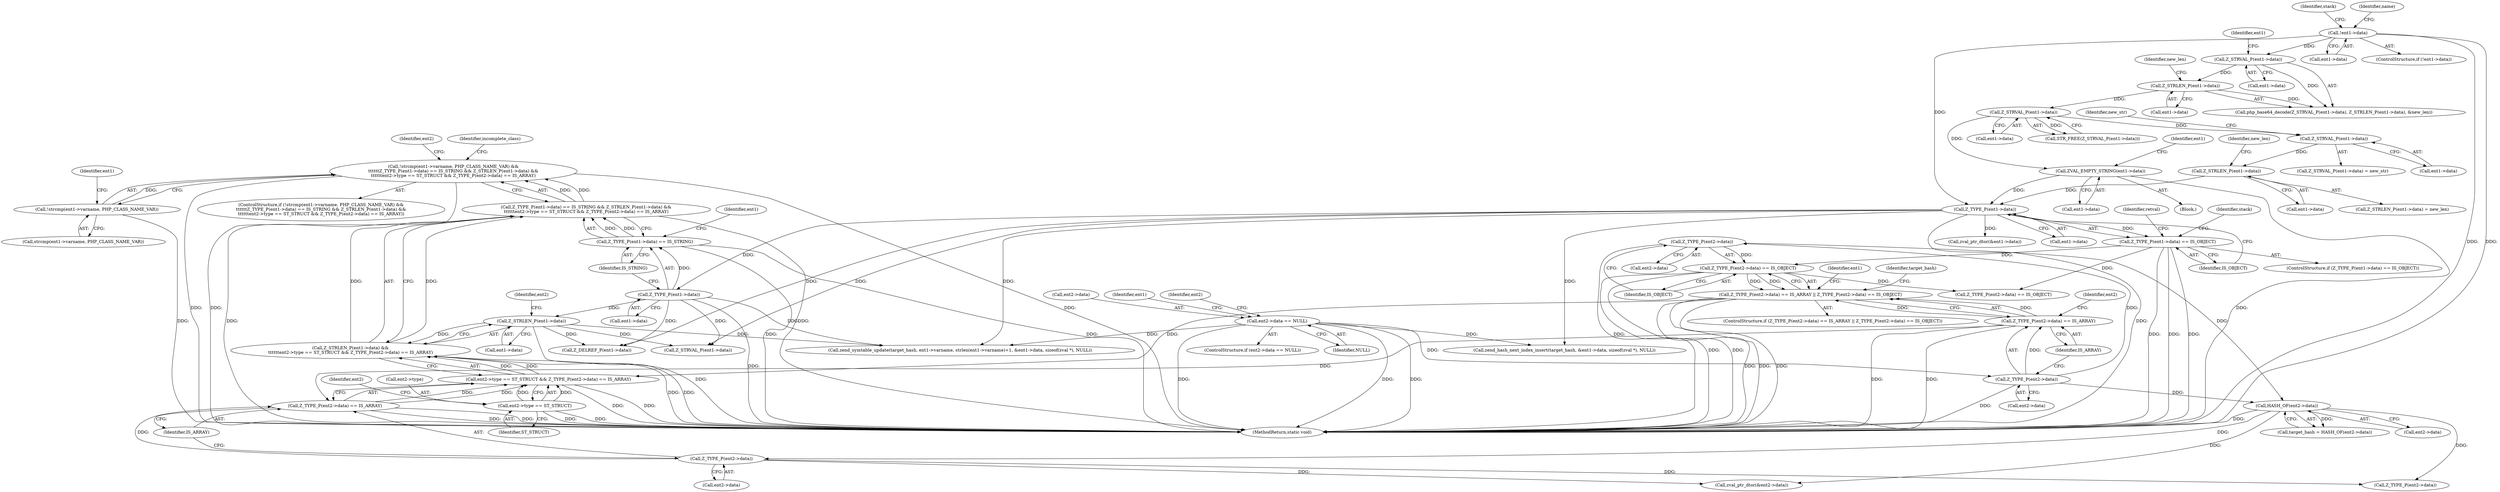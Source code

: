 digraph "0_php-src_6045de69c7dedcba3eadf7c4bba424b19c81d00d_0@API" {
"1000350" [label="(Call,!strcmp(ent1->varname, PHP_CLASS_NAME_VAR) &&\n\t\t\t\t\t\tZ_TYPE_P(ent1->data) == IS_STRING && Z_STRLEN_P(ent1->data) &&\n\t\t\t\t\t\tent2->type == ST_STRUCT && Z_TYPE_P(ent2->data) == IS_ARRAY)"];
"1000351" [label="(Call,!strcmp(ent1->varname, PHP_CLASS_NAME_VAR))"];
"1000357" [label="(Call,Z_TYPE_P(ent1->data) == IS_STRING && Z_STRLEN_P(ent1->data) &&\n\t\t\t\t\t\tent2->type == ST_STRUCT && Z_TYPE_P(ent2->data) == IS_ARRAY)"];
"1000358" [label="(Call,Z_TYPE_P(ent1->data) == IS_STRING)"];
"1000359" [label="(Call,Z_TYPE_P(ent1->data))"];
"1000264" [label="(Call,Z_TYPE_P(ent1->data))"];
"1000258" [label="(Call,ZVAL_EMPTY_STRING(ent1->data))"];
"1000237" [label="(Call,Z_STRVAL_P(ent1->data))"];
"1000230" [label="(Call,Z_STRLEN_P(ent1->data))"];
"1000226" [label="(Call,Z_STRVAL_P(ent1->data))"];
"1000186" [label="(Call,!ent1->data)"];
"1000251" [label="(Call,Z_STRLEN_P(ent1->data))"];
"1000245" [label="(Call,Z_STRVAL_P(ent1->data))"];
"1000364" [label="(Call,Z_STRLEN_P(ent1->data) &&\n\t\t\t\t\t\tent2->type == ST_STRUCT && Z_TYPE_P(ent2->data) == IS_ARRAY)"];
"1000365" [label="(Call,Z_STRLEN_P(ent1->data))"];
"1000369" [label="(Call,ent2->type == ST_STRUCT && Z_TYPE_P(ent2->data) == IS_ARRAY)"];
"1000370" [label="(Call,ent2->type == ST_STRUCT)"];
"1000375" [label="(Call,Z_TYPE_P(ent2->data) == IS_ARRAY)"];
"1000376" [label="(Call,Z_TYPE_P(ent2->data))"];
"1000340" [label="(Call,HASH_OF(ent2->data))"];
"1000332" [label="(Call,Z_TYPE_P(ent2->data))"];
"1000326" [label="(Call,Z_TYPE_P(ent2->data))"];
"1000309" [label="(Call,ent2->data == NULL)"];
"1000325" [label="(Call,Z_TYPE_P(ent2->data) == IS_ARRAY)"];
"1000324" [label="(Call,Z_TYPE_P(ent2->data) == IS_ARRAY || Z_TYPE_P(ent2->data) == IS_OBJECT)"];
"1000331" [label="(Call,Z_TYPE_P(ent2->data) == IS_OBJECT)"];
"1000263" [label="(Call,Z_TYPE_P(ent1->data) == IS_OBJECT)"];
"1000227" [label="(Call,ent1->data)"];
"1000226" [label="(Call,Z_STRVAL_P(ent1->data))"];
"1000359" [label="(Call,Z_TYPE_P(ent1->data))"];
"1000252" [label="(Call,ent1->data)"];
"1000367" [label="(Identifier,ent1)"];
"1000264" [label="(Call,Z_TYPE_P(ent1->data))"];
"1000257" [label="(Block,)"];
"1000357" [label="(Call,Z_TYPE_P(ent1->data) == IS_STRING && Z_STRLEN_P(ent1->data) &&\n\t\t\t\t\t\tent2->type == ST_STRUCT && Z_TYPE_P(ent2->data) == IS_ARRAY)"];
"1000187" [label="(Call,ent1->data)"];
"1000250" [label="(Call,Z_STRLEN_P(ent1->data) = new_len)"];
"1000369" [label="(Call,ent2->type == ST_STRUCT && Z_TYPE_P(ent2->data) == IS_ARRAY)"];
"1000442" [label="(Call,zval_ptr_dtor(&ent2->data))"];
"1000364" [label="(Call,Z_STRLEN_P(ent1->data) &&\n\t\t\t\t\t\tent2->type == ST_STRUCT && Z_TYPE_P(ent2->data) == IS_ARRAY)"];
"1000498" [label="(Call,zend_symtable_update(target_hash, ent1->varname, strlen(ent1->varname)+1, &ent1->data, sizeof(zval *), NULL))"];
"1000375" [label="(Call,Z_TYPE_P(ent2->data) == IS_ARRAY)"];
"1000332" [label="(Call,Z_TYPE_P(ent2->data))"];
"1000371" [label="(Call,ent2->type)"];
"1000268" [label="(Identifier,IS_OBJECT)"];
"1000325" [label="(Call,Z_TYPE_P(ent2->data) == IS_ARRAY)"];
"1000225" [label="(Call,php_base64_decode(Z_STRVAL_P(ent1->data), Z_STRLEN_P(ent1->data), &new_len))"];
"1000308" [label="(ControlStructure,if (ent2->data == NULL))"];
"1000246" [label="(Call,ent1->data)"];
"1000339" [label="(Identifier,target_hash)"];
"1000185" [label="(ControlStructure,if (!ent1->data))"];
"1000460" [label="(Call,Z_TYPE_P(ent2->data))"];
"1000361" [label="(Identifier,ent1)"];
"1000258" [label="(Call,ZVAL_EMPTY_STRING(ent1->data))"];
"1000330" [label="(Identifier,IS_ARRAY)"];
"1000194" [label="(Identifier,stack)"];
"1000336" [label="(Identifier,IS_OBJECT)"];
"1000265" [label="(Call,ent1->data)"];
"1000366" [label="(Call,ent1->data)"];
"1000324" [label="(Call,Z_TYPE_P(ent2->data) == IS_ARRAY || Z_TYPE_P(ent2->data) == IS_OBJECT)"];
"1000333" [label="(Call,ent2->data)"];
"1000230" [label="(Call,Z_STRLEN_P(ent1->data))"];
"1000327" [label="(Call,ent2->data)"];
"1000341" [label="(Call,ent2->data)"];
"1000259" [label="(Call,ent1->data)"];
"1000376" [label="(Call,Z_TYPE_P(ent2->data))"];
"1000384" [label="(Identifier,incomplete_class)"];
"1000387" [label="(Call,Z_STRVAL_P(ent1->data))"];
"1000235" [label="(Identifier,new_len)"];
"1000323" [label="(ControlStructure,if (Z_TYPE_P(ent2->data) == IS_ARRAY || Z_TYPE_P(ent2->data) == IS_OBJECT))"];
"1000352" [label="(Call,strcmp(ent1->varname, PHP_CLASS_NAME_VAR))"];
"1000245" [label="(Call,Z_STRVAL_P(ent1->data))"];
"1000326" [label="(Call,Z_TYPE_P(ent2->data))"];
"1000350" [label="(Call,!strcmp(ent1->varname, PHP_CLASS_NAME_VAR) &&\n\t\t\t\t\t\tZ_TYPE_P(ent1->data) == IS_STRING && Z_STRLEN_P(ent1->data) &&\n\t\t\t\t\t\tent2->type == ST_STRUCT && Z_TYPE_P(ent2->data) == IS_ARRAY)"];
"1000232" [label="(Identifier,ent1)"];
"1000334" [label="(Identifier,ent2)"];
"1000459" [label="(Call,Z_TYPE_P(ent2->data) == IS_OBJECT)"];
"1000263" [label="(Call,Z_TYPE_P(ent1->data) == IS_OBJECT)"];
"1000532" [label="(Identifier,ent1)"];
"1000186" [label="(Call,!ent1->data)"];
"1000309" [label="(Call,ent2->data == NULL)"];
"1000380" [label="(Identifier,IS_ARRAY)"];
"1000377" [label="(Call,ent2->data)"];
"1000315" [label="(Call,zval_ptr_dtor(&ent1->data))"];
"1000266" [label="(Identifier,ent1)"];
"1000374" [label="(Identifier,ST_STRUCT)"];
"1000363" [label="(Identifier,IS_STRING)"];
"1000244" [label="(Call,Z_STRVAL_P(ent1->data) = new_str)"];
"1000318" [label="(Identifier,ent1)"];
"1000478" [label="(Call,Z_DELREF_P(ent1->data))"];
"1000351" [label="(Call,!strcmp(ent1->varname, PHP_CLASS_NAME_VAR))"];
"1000522" [label="(Call,zend_hash_next_index_insert(target_hash, &ent1->data, sizeof(zval *), NULL))"];
"1000349" [label="(ControlStructure,if (!strcmp(ent1->varname, PHP_CLASS_NAME_VAR) &&\n\t\t\t\t\t\tZ_TYPE_P(ent1->data) == IS_STRING && Z_STRLEN_P(ent1->data) &&\n\t\t\t\t\t\tent2->type == ST_STRUCT && Z_TYPE_P(ent2->data) == IS_ARRAY))"];
"1000238" [label="(Call,ent1->data)"];
"1000365" [label="(Call,Z_STRLEN_P(ent1->data))"];
"1000262" [label="(ControlStructure,if (Z_TYPE_P(ent1->data) == IS_OBJECT))"];
"1000255" [label="(Identifier,new_len)"];
"1000294" [label="(Identifier,stack)"];
"1000338" [label="(Call,target_hash = HASH_OF(ent2->data))"];
"1000580" [label="(MethodReturn,static void)"];
"1000378" [label="(Identifier,ent2)"];
"1000372" [label="(Identifier,ent2)"];
"1000313" [label="(Identifier,NULL)"];
"1000251" [label="(Call,Z_STRLEN_P(ent1->data))"];
"1000236" [label="(Call,STR_FREE(Z_STRVAL_P(ent1->data)))"];
"1000328" [label="(Identifier,ent2)"];
"1000249" [label="(Identifier,new_str)"];
"1000370" [label="(Call,ent2->type == ST_STRUCT)"];
"1000273" [label="(Identifier,retval)"];
"1000358" [label="(Call,Z_TYPE_P(ent1->data) == IS_STRING)"];
"1000231" [label="(Call,ent1->data)"];
"1000215" [label="(Identifier,name)"];
"1000237" [label="(Call,Z_STRVAL_P(ent1->data))"];
"1000331" [label="(Call,Z_TYPE_P(ent2->data) == IS_OBJECT)"];
"1000340" [label="(Call,HASH_OF(ent2->data))"];
"1000360" [label="(Call,ent1->data)"];
"1000462" [label="(Identifier,ent2)"];
"1000310" [label="(Call,ent2->data)"];
"1000350" -> "1000349"  [label="AST: "];
"1000350" -> "1000351"  [label="CFG: "];
"1000350" -> "1000357"  [label="CFG: "];
"1000351" -> "1000350"  [label="AST: "];
"1000357" -> "1000350"  [label="AST: "];
"1000384" -> "1000350"  [label="CFG: "];
"1000462" -> "1000350"  [label="CFG: "];
"1000350" -> "1000580"  [label="DDG: "];
"1000350" -> "1000580"  [label="DDG: "];
"1000350" -> "1000580"  [label="DDG: "];
"1000351" -> "1000350"  [label="DDG: "];
"1000357" -> "1000350"  [label="DDG: "];
"1000357" -> "1000350"  [label="DDG: "];
"1000351" -> "1000352"  [label="CFG: "];
"1000352" -> "1000351"  [label="AST: "];
"1000361" -> "1000351"  [label="CFG: "];
"1000351" -> "1000580"  [label="DDG: "];
"1000357" -> "1000358"  [label="CFG: "];
"1000357" -> "1000364"  [label="CFG: "];
"1000358" -> "1000357"  [label="AST: "];
"1000364" -> "1000357"  [label="AST: "];
"1000357" -> "1000580"  [label="DDG: "];
"1000357" -> "1000580"  [label="DDG: "];
"1000358" -> "1000357"  [label="DDG: "];
"1000358" -> "1000357"  [label="DDG: "];
"1000364" -> "1000357"  [label="DDG: "];
"1000364" -> "1000357"  [label="DDG: "];
"1000358" -> "1000363"  [label="CFG: "];
"1000359" -> "1000358"  [label="AST: "];
"1000363" -> "1000358"  [label="AST: "];
"1000367" -> "1000358"  [label="CFG: "];
"1000358" -> "1000580"  [label="DDG: "];
"1000358" -> "1000580"  [label="DDG: "];
"1000359" -> "1000358"  [label="DDG: "];
"1000359" -> "1000360"  [label="CFG: "];
"1000360" -> "1000359"  [label="AST: "];
"1000363" -> "1000359"  [label="CFG: "];
"1000359" -> "1000580"  [label="DDG: "];
"1000264" -> "1000359"  [label="DDG: "];
"1000359" -> "1000365"  [label="DDG: "];
"1000359" -> "1000387"  [label="DDG: "];
"1000359" -> "1000478"  [label="DDG: "];
"1000359" -> "1000498"  [label="DDG: "];
"1000264" -> "1000263"  [label="AST: "];
"1000264" -> "1000265"  [label="CFG: "];
"1000265" -> "1000264"  [label="AST: "];
"1000268" -> "1000264"  [label="CFG: "];
"1000264" -> "1000580"  [label="DDG: "];
"1000264" -> "1000263"  [label="DDG: "];
"1000258" -> "1000264"  [label="DDG: "];
"1000186" -> "1000264"  [label="DDG: "];
"1000251" -> "1000264"  [label="DDG: "];
"1000264" -> "1000315"  [label="DDG: "];
"1000264" -> "1000387"  [label="DDG: "];
"1000264" -> "1000478"  [label="DDG: "];
"1000264" -> "1000498"  [label="DDG: "];
"1000264" -> "1000522"  [label="DDG: "];
"1000258" -> "1000257"  [label="AST: "];
"1000258" -> "1000259"  [label="CFG: "];
"1000259" -> "1000258"  [label="AST: "];
"1000266" -> "1000258"  [label="CFG: "];
"1000258" -> "1000580"  [label="DDG: "];
"1000237" -> "1000258"  [label="DDG: "];
"1000237" -> "1000236"  [label="AST: "];
"1000237" -> "1000238"  [label="CFG: "];
"1000238" -> "1000237"  [label="AST: "];
"1000236" -> "1000237"  [label="CFG: "];
"1000237" -> "1000236"  [label="DDG: "];
"1000230" -> "1000237"  [label="DDG: "];
"1000237" -> "1000245"  [label="DDG: "];
"1000230" -> "1000225"  [label="AST: "];
"1000230" -> "1000231"  [label="CFG: "];
"1000231" -> "1000230"  [label="AST: "];
"1000235" -> "1000230"  [label="CFG: "];
"1000230" -> "1000225"  [label="DDG: "];
"1000226" -> "1000230"  [label="DDG: "];
"1000226" -> "1000225"  [label="AST: "];
"1000226" -> "1000227"  [label="CFG: "];
"1000227" -> "1000226"  [label="AST: "];
"1000232" -> "1000226"  [label="CFG: "];
"1000226" -> "1000225"  [label="DDG: "];
"1000186" -> "1000226"  [label="DDG: "];
"1000186" -> "1000185"  [label="AST: "];
"1000186" -> "1000187"  [label="CFG: "];
"1000187" -> "1000186"  [label="AST: "];
"1000194" -> "1000186"  [label="CFG: "];
"1000215" -> "1000186"  [label="CFG: "];
"1000186" -> "1000580"  [label="DDG: "];
"1000186" -> "1000580"  [label="DDG: "];
"1000251" -> "1000250"  [label="AST: "];
"1000251" -> "1000252"  [label="CFG: "];
"1000252" -> "1000251"  [label="AST: "];
"1000255" -> "1000251"  [label="CFG: "];
"1000245" -> "1000251"  [label="DDG: "];
"1000245" -> "1000244"  [label="AST: "];
"1000245" -> "1000246"  [label="CFG: "];
"1000246" -> "1000245"  [label="AST: "];
"1000249" -> "1000245"  [label="CFG: "];
"1000364" -> "1000365"  [label="CFG: "];
"1000364" -> "1000369"  [label="CFG: "];
"1000365" -> "1000364"  [label="AST: "];
"1000369" -> "1000364"  [label="AST: "];
"1000364" -> "1000580"  [label="DDG: "];
"1000364" -> "1000580"  [label="DDG: "];
"1000365" -> "1000364"  [label="DDG: "];
"1000369" -> "1000364"  [label="DDG: "];
"1000369" -> "1000364"  [label="DDG: "];
"1000365" -> "1000366"  [label="CFG: "];
"1000366" -> "1000365"  [label="AST: "];
"1000372" -> "1000365"  [label="CFG: "];
"1000365" -> "1000580"  [label="DDG: "];
"1000365" -> "1000387"  [label="DDG: "];
"1000365" -> "1000478"  [label="DDG: "];
"1000365" -> "1000498"  [label="DDG: "];
"1000369" -> "1000370"  [label="CFG: "];
"1000369" -> "1000375"  [label="CFG: "];
"1000370" -> "1000369"  [label="AST: "];
"1000375" -> "1000369"  [label="AST: "];
"1000369" -> "1000580"  [label="DDG: "];
"1000369" -> "1000580"  [label="DDG: "];
"1000370" -> "1000369"  [label="DDG: "];
"1000370" -> "1000369"  [label="DDG: "];
"1000375" -> "1000369"  [label="DDG: "];
"1000375" -> "1000369"  [label="DDG: "];
"1000324" -> "1000369"  [label="DDG: "];
"1000370" -> "1000374"  [label="CFG: "];
"1000371" -> "1000370"  [label="AST: "];
"1000374" -> "1000370"  [label="AST: "];
"1000378" -> "1000370"  [label="CFG: "];
"1000370" -> "1000580"  [label="DDG: "];
"1000370" -> "1000580"  [label="DDG: "];
"1000375" -> "1000380"  [label="CFG: "];
"1000376" -> "1000375"  [label="AST: "];
"1000380" -> "1000375"  [label="AST: "];
"1000375" -> "1000580"  [label="DDG: "];
"1000375" -> "1000580"  [label="DDG: "];
"1000376" -> "1000375"  [label="DDG: "];
"1000325" -> "1000375"  [label="DDG: "];
"1000376" -> "1000377"  [label="CFG: "];
"1000377" -> "1000376"  [label="AST: "];
"1000380" -> "1000376"  [label="CFG: "];
"1000340" -> "1000376"  [label="DDG: "];
"1000376" -> "1000442"  [label="DDG: "];
"1000376" -> "1000460"  [label="DDG: "];
"1000340" -> "1000338"  [label="AST: "];
"1000340" -> "1000341"  [label="CFG: "];
"1000341" -> "1000340"  [label="AST: "];
"1000338" -> "1000340"  [label="CFG: "];
"1000340" -> "1000580"  [label="DDG: "];
"1000340" -> "1000338"  [label="DDG: "];
"1000332" -> "1000340"  [label="DDG: "];
"1000326" -> "1000340"  [label="DDG: "];
"1000340" -> "1000442"  [label="DDG: "];
"1000340" -> "1000460"  [label="DDG: "];
"1000332" -> "1000331"  [label="AST: "];
"1000332" -> "1000333"  [label="CFG: "];
"1000333" -> "1000332"  [label="AST: "];
"1000336" -> "1000332"  [label="CFG: "];
"1000332" -> "1000580"  [label="DDG: "];
"1000332" -> "1000331"  [label="DDG: "];
"1000326" -> "1000332"  [label="DDG: "];
"1000326" -> "1000325"  [label="AST: "];
"1000326" -> "1000327"  [label="CFG: "];
"1000327" -> "1000326"  [label="AST: "];
"1000330" -> "1000326"  [label="CFG: "];
"1000326" -> "1000580"  [label="DDG: "];
"1000326" -> "1000325"  [label="DDG: "];
"1000309" -> "1000326"  [label="DDG: "];
"1000309" -> "1000308"  [label="AST: "];
"1000309" -> "1000313"  [label="CFG: "];
"1000310" -> "1000309"  [label="AST: "];
"1000313" -> "1000309"  [label="AST: "];
"1000318" -> "1000309"  [label="CFG: "];
"1000328" -> "1000309"  [label="CFG: "];
"1000309" -> "1000580"  [label="DDG: "];
"1000309" -> "1000580"  [label="DDG: "];
"1000309" -> "1000580"  [label="DDG: "];
"1000309" -> "1000498"  [label="DDG: "];
"1000309" -> "1000522"  [label="DDG: "];
"1000325" -> "1000324"  [label="AST: "];
"1000325" -> "1000330"  [label="CFG: "];
"1000330" -> "1000325"  [label="AST: "];
"1000334" -> "1000325"  [label="CFG: "];
"1000324" -> "1000325"  [label="CFG: "];
"1000325" -> "1000580"  [label="DDG: "];
"1000325" -> "1000580"  [label="DDG: "];
"1000325" -> "1000324"  [label="DDG: "];
"1000325" -> "1000324"  [label="DDG: "];
"1000324" -> "1000323"  [label="AST: "];
"1000324" -> "1000331"  [label="CFG: "];
"1000331" -> "1000324"  [label="AST: "];
"1000339" -> "1000324"  [label="CFG: "];
"1000532" -> "1000324"  [label="CFG: "];
"1000324" -> "1000580"  [label="DDG: "];
"1000324" -> "1000580"  [label="DDG: "];
"1000324" -> "1000580"  [label="DDG: "];
"1000331" -> "1000324"  [label="DDG: "];
"1000331" -> "1000324"  [label="DDG: "];
"1000331" -> "1000336"  [label="CFG: "];
"1000336" -> "1000331"  [label="AST: "];
"1000331" -> "1000580"  [label="DDG: "];
"1000331" -> "1000580"  [label="DDG: "];
"1000263" -> "1000331"  [label="DDG: "];
"1000331" -> "1000459"  [label="DDG: "];
"1000263" -> "1000262"  [label="AST: "];
"1000263" -> "1000268"  [label="CFG: "];
"1000268" -> "1000263"  [label="AST: "];
"1000273" -> "1000263"  [label="CFG: "];
"1000294" -> "1000263"  [label="CFG: "];
"1000263" -> "1000580"  [label="DDG: "];
"1000263" -> "1000580"  [label="DDG: "];
"1000263" -> "1000580"  [label="DDG: "];
"1000263" -> "1000459"  [label="DDG: "];
}
